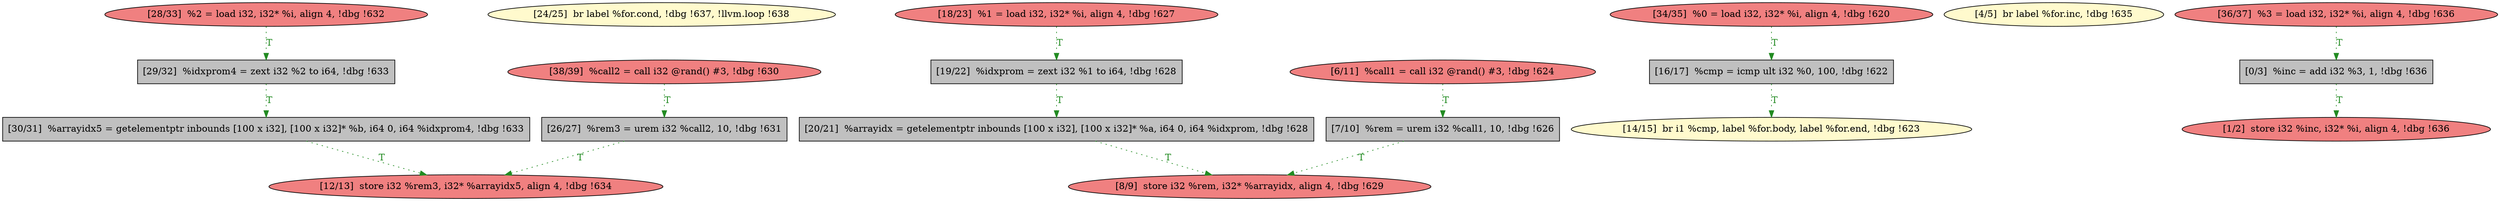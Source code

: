 
digraph G {


node369 [fillcolor=grey,label="[26/27]  %rem3 = urem i32 %call2, 10, !dbg !631",shape=rectangle,style=filled ]
node368 [fillcolor=lemonchiffon,label="[24/25]  br label %for.cond, !dbg !637, !llvm.loop !638",shape=ellipse,style=filled ]
node367 [fillcolor=grey,label="[7/10]  %rem = urem i32 %call1, 10, !dbg !626",shape=rectangle,style=filled ]
node366 [fillcolor=lightcoral,label="[34/35]  %0 = load i32, i32* %i, align 4, !dbg !620",shape=ellipse,style=filled ]
node361 [fillcolor=lemonchiffon,label="[4/5]  br label %for.inc, !dbg !635",shape=ellipse,style=filled ]
node354 [fillcolor=grey,label="[16/17]  %cmp = icmp ult i32 %0, 100, !dbg !622",shape=rectangle,style=filled ]
node357 [fillcolor=lightcoral,label="[38/39]  %call2 = call i32 @rand() #3, !dbg !630",shape=ellipse,style=filled ]
node352 [fillcolor=grey,label="[19/22]  %idxprom = zext i32 %1 to i64, !dbg !628",shape=rectangle,style=filled ]
node353 [fillcolor=lemonchiffon,label="[14/15]  br i1 %cmp, label %for.body, label %for.end, !dbg !623",shape=ellipse,style=filled ]
node350 [fillcolor=lightcoral,label="[6/11]  %call1 = call i32 @rand() #3, !dbg !624",shape=ellipse,style=filled ]
node355 [fillcolor=grey,label="[20/21]  %arrayidx = getelementptr inbounds [100 x i32], [100 x i32]* %a, i64 0, i64 %idxprom, !dbg !628",shape=rectangle,style=filled ]
node360 [fillcolor=grey,label="[0/3]  %inc = add i32 %3, 1, !dbg !636",shape=rectangle,style=filled ]
node356 [fillcolor=grey,label="[29/32]  %idxprom4 = zext i32 %2 to i64, !dbg !633",shape=rectangle,style=filled ]
node359 [fillcolor=grey,label="[30/31]  %arrayidx5 = getelementptr inbounds [100 x i32], [100 x i32]* %b, i64 0, i64 %idxprom4, !dbg !633",shape=rectangle,style=filled ]
node358 [fillcolor=lightcoral,label="[36/37]  %3 = load i32, i32* %i, align 4, !dbg !636",shape=ellipse,style=filled ]
node362 [fillcolor=lightcoral,label="[8/9]  store i32 %rem, i32* %arrayidx, align 4, !dbg !629",shape=ellipse,style=filled ]
node363 [fillcolor=lightcoral,label="[1/2]  store i32 %inc, i32* %i, align 4, !dbg !636",shape=ellipse,style=filled ]
node351 [fillcolor=lightcoral,label="[12/13]  store i32 %rem3, i32* %arrayidx5, align 4, !dbg !634",shape=ellipse,style=filled ]
node364 [fillcolor=lightcoral,label="[18/23]  %1 = load i32, i32* %i, align 4, !dbg !627",shape=ellipse,style=filled ]
node365 [fillcolor=lightcoral,label="[28/33]  %2 = load i32, i32* %i, align 4, !dbg !632",shape=ellipse,style=filled ]

node364->node352 [style=dotted,color=forestgreen,label="T",fontcolor=forestgreen ]
node357->node369 [style=dotted,color=forestgreen,label="T",fontcolor=forestgreen ]
node360->node363 [style=dotted,color=forestgreen,label="T",fontcolor=forestgreen ]
node365->node356 [style=dotted,color=forestgreen,label="T",fontcolor=forestgreen ]
node369->node351 [style=dotted,color=forestgreen,label="T",fontcolor=forestgreen ]
node352->node355 [style=dotted,color=forestgreen,label="T",fontcolor=forestgreen ]
node356->node359 [style=dotted,color=forestgreen,label="T",fontcolor=forestgreen ]
node366->node354 [style=dotted,color=forestgreen,label="T",fontcolor=forestgreen ]
node354->node353 [style=dotted,color=forestgreen,label="T",fontcolor=forestgreen ]
node359->node351 [style=dotted,color=forestgreen,label="T",fontcolor=forestgreen ]
node367->node362 [style=dotted,color=forestgreen,label="T",fontcolor=forestgreen ]
node350->node367 [style=dotted,color=forestgreen,label="T",fontcolor=forestgreen ]
node358->node360 [style=dotted,color=forestgreen,label="T",fontcolor=forestgreen ]
node355->node362 [style=dotted,color=forestgreen,label="T",fontcolor=forestgreen ]


}
